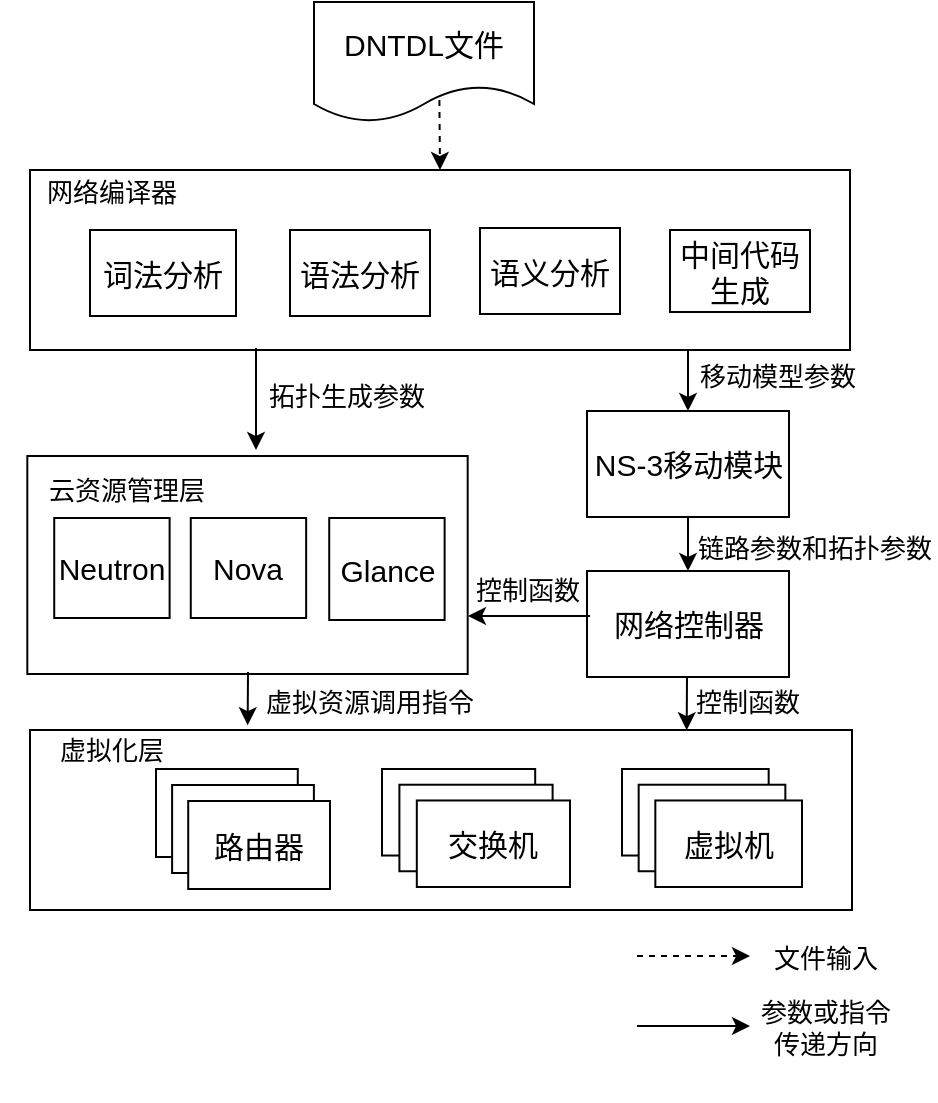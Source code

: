 <mxfile version="11.1.4" type="github"><diagram id="bY07-nObO870DnEHPq97" name="Page-1"><mxGraphModel dx="1185" dy="638" grid="0" gridSize="10" guides="1" tooltips="1" connect="1" arrows="1" fold="1" page="1" pageScale="1" pageWidth="827" pageHeight="1169" math="0" shadow="0"><root><mxCell id="0"/><mxCell id="1" parent="0"/><mxCell id="-Qw9Pk5WUK3uD_2B_7x2-41" value="&lt;font style=&quot;font-size: 13px&quot;&gt;拓扑生成参数&lt;/font&gt;" style="text;html=1;resizable=0;autosize=1;align=center;verticalAlign=middle;points=[];fillColor=none;strokeColor=none;rounded=0;" vertex="1" parent="1"><mxGeometry x="313" y="373" width="90" height="20" as="geometry"/></mxCell><mxCell id="-Qw9Pk5WUK3uD_2B_7x2-79" value="&lt;font style=&quot;font-size: 15px&quot;&gt;DNTDL文件&lt;/font&gt;" style="shape=document;whiteSpace=wrap;html=1;boundedLbl=1;" vertex="1" parent="1"><mxGeometry x="342" y="186" width="110" height="60" as="geometry"/></mxCell><mxCell id="-Qw9Pk5WUK3uD_2B_7x2-80" style="rounded=0;orthogonalLoop=1;jettySize=auto;html=1;entryX=0.5;entryY=0;entryDx=0;entryDy=0;" edge="1" parent="1" target="-Qw9Pk5WUK3uD_2B_7x2-95"><mxGeometry relative="1" as="geometry"><mxPoint x="516" y="397.5" as="targetPoint"/><mxPoint x="529" y="358" as="sourcePoint"/></mxGeometry></mxCell><mxCell id="-Qw9Pk5WUK3uD_2B_7x2-81" style="edgeStyle=none;rounded=0;orthogonalLoop=1;jettySize=auto;html=1;entryX=0.5;entryY=0;entryDx=0;entryDy=0;dashed=1;exitX=0.57;exitY=0.817;exitDx=0;exitDy=0;exitPerimeter=0;" edge="1" parent="1" target="-Qw9Pk5WUK3uD_2B_7x2-82" source="-Qw9Pk5WUK3uD_2B_7x2-79"><mxGeometry relative="1" as="geometry"><mxPoint x="405" y="220" as="sourcePoint"/><mxPoint x="440" y="220" as="targetPoint"/></mxGeometry></mxCell><mxCell id="-Qw9Pk5WUK3uD_2B_7x2-82" value="" style="rounded=0;whiteSpace=wrap;html=1;" vertex="1" parent="1"><mxGeometry x="200" y="270" width="410" height="90" as="geometry"/></mxCell><mxCell id="-Qw9Pk5WUK3uD_2B_7x2-83" value="&lt;font style=&quot;font-size: 13px&quot;&gt;移动模型参数&lt;/font&gt;" style="text;html=1;strokeColor=none;fillColor=none;align=center;verticalAlign=middle;whiteSpace=wrap;rounded=0;" vertex="1" parent="1"><mxGeometry x="518.5" y="363" width="110" height="20" as="geometry"/></mxCell><mxCell id="-Qw9Pk5WUK3uD_2B_7x2-84" value="" style="rounded=0;whiteSpace=wrap;html=1;" vertex="1" parent="1"><mxGeometry x="200" y="550" width="411" height="90" as="geometry"/></mxCell><mxCell id="-Qw9Pk5WUK3uD_2B_7x2-89" value="&lt;font style=&quot;font-size: 13px&quot;&gt;链路参数和拓扑参数&lt;/font&gt;" style="text;html=1;strokeColor=none;fillColor=none;align=center;verticalAlign=middle;whiteSpace=wrap;rounded=0;" vertex="1" parent="1"><mxGeometry x="533" y="448.5" width="119" height="20" as="geometry"/></mxCell><mxCell id="-Qw9Pk5WUK3uD_2B_7x2-90" value="&lt;font style=&quot;font-size: 13px&quot;&gt;网络编译器&lt;/font&gt;" style="text;html=1;strokeColor=none;fillColor=none;align=center;verticalAlign=middle;whiteSpace=wrap;rounded=0;" vertex="1" parent="1"><mxGeometry x="185.5" y="246" width="110" height="70" as="geometry"/></mxCell><mxCell id="-Qw9Pk5WUK3uD_2B_7x2-91" value="&lt;span style=&quot;font-size: 15px&quot;&gt;词法分析&lt;/span&gt;" style="rounded=0;whiteSpace=wrap;html=1;" vertex="1" parent="1"><mxGeometry x="230" y="300" width="73" height="43" as="geometry"/></mxCell><mxCell id="-Qw9Pk5WUK3uD_2B_7x2-92" value="&lt;span style=&quot;font-size: 15px&quot;&gt;语法分析&lt;/span&gt;" style="rounded=0;whiteSpace=wrap;html=1;" vertex="1" parent="1"><mxGeometry x="330" y="300" width="70" height="43" as="geometry"/></mxCell><mxCell id="-Qw9Pk5WUK3uD_2B_7x2-93" value="&lt;span style=&quot;font-size: 15px&quot;&gt;中间代码生成&lt;/span&gt;" style="rounded=0;whiteSpace=wrap;html=1;" vertex="1" parent="1"><mxGeometry x="520" y="300" width="70" height="41" as="geometry"/></mxCell><mxCell id="-Qw9Pk5WUK3uD_2B_7x2-94" value="&lt;span style=&quot;font-size: 15px&quot;&gt;语义分析&lt;/span&gt;" style="rounded=0;whiteSpace=wrap;html=1;" vertex="1" parent="1"><mxGeometry x="425" y="299" width="70" height="43" as="geometry"/></mxCell><mxCell id="-Qw9Pk5WUK3uD_2B_7x2-95" value="&lt;span style=&quot;font-size: 15px&quot;&gt;NS-3移动模块&lt;/span&gt;" style="rounded=0;whiteSpace=wrap;html=1;" vertex="1" parent="1"><mxGeometry x="478.5" y="390.5" width="101" height="53" as="geometry"/></mxCell><mxCell id="-Qw9Pk5WUK3uD_2B_7x2-102" value="&lt;font style=&quot;font-size: 13px&quot;&gt;虚拟化层&lt;/font&gt;" style="text;html=1;strokeColor=none;fillColor=none;align=center;verticalAlign=middle;whiteSpace=wrap;rounded=0;" vertex="1" parent="1"><mxGeometry x="185.5" y="524.5" width="110" height="70" as="geometry"/></mxCell><mxCell id="-Qw9Pk5WUK3uD_2B_7x2-104" style="rounded=0;orthogonalLoop=1;jettySize=auto;html=1;exitX=0.5;exitY=1;exitDx=0;exitDy=0;entryX=0.5;entryY=0;entryDx=0;entryDy=0;" edge="1" parent="1" source="-Qw9Pk5WUK3uD_2B_7x2-95" target="-Qw9Pk5WUK3uD_2B_7x2-111"><mxGeometry relative="1" as="geometry"><mxPoint x="608" y="494" as="sourcePoint"/><mxPoint x="608" y="484" as="targetPoint"/></mxGeometry></mxCell><mxCell id="-Qw9Pk5WUK3uD_2B_7x2-106" style="rounded=0;orthogonalLoop=1;jettySize=auto;html=1;" edge="1" parent="1"><mxGeometry relative="1" as="geometry"><mxPoint x="313" y="359" as="sourcePoint"/><mxPoint x="313" y="410" as="targetPoint"/></mxGeometry></mxCell><mxCell id="-Qw9Pk5WUK3uD_2B_7x2-107" value="" style="endArrow=classic;html=1;dashed=1;" edge="1" parent="1"><mxGeometry width="50" height="50" relative="1" as="geometry"><mxPoint x="503.5" y="663" as="sourcePoint"/><mxPoint x="560" y="663" as="targetPoint"/></mxGeometry></mxCell><mxCell id="-Qw9Pk5WUK3uD_2B_7x2-108" value="" style="endArrow=classic;html=1;" edge="1" parent="1"><mxGeometry width="50" height="50" relative="1" as="geometry"><mxPoint x="503.5" y="698" as="sourcePoint"/><mxPoint x="560" y="698" as="targetPoint"/></mxGeometry></mxCell><mxCell id="-Qw9Pk5WUK3uD_2B_7x2-109" value="&lt;font style=&quot;font-size: 13px&quot;&gt;文件输入&lt;/font&gt;" style="text;html=1;strokeColor=none;fillColor=none;align=center;verticalAlign=middle;whiteSpace=wrap;rounded=0;" vertex="1" parent="1"><mxGeometry x="543" y="628.5" width="110" height="70" as="geometry"/></mxCell><mxCell id="-Qw9Pk5WUK3uD_2B_7x2-110" value="&lt;font style=&quot;font-size: 13px&quot;&gt;参数或指令传递方向&lt;/font&gt;" style="text;html=1;strokeColor=none;fillColor=none;align=center;verticalAlign=middle;whiteSpace=wrap;rounded=0;" vertex="1" parent="1"><mxGeometry x="560" y="661.5" width="76" height="74" as="geometry"/></mxCell><mxCell id="-Qw9Pk5WUK3uD_2B_7x2-111" value="&lt;span style=&quot;font-size: 15px&quot;&gt;网络控制器&lt;/span&gt;" style="rounded=0;whiteSpace=wrap;html=1;" vertex="1" parent="1"><mxGeometry x="478.5" y="470.5" width="101" height="53" as="geometry"/></mxCell><mxCell id="-Qw9Pk5WUK3uD_2B_7x2-118" value="&lt;font style=&quot;font-size: 13px&quot;&gt;控制函数&lt;/font&gt;" style="text;html=1;strokeColor=none;fillColor=none;align=center;verticalAlign=middle;whiteSpace=wrap;rounded=0;" vertex="1" parent="1"><mxGeometry x="504" y="526" width="110" height="20" as="geometry"/></mxCell><mxCell id="-Qw9Pk5WUK3uD_2B_7x2-121" value="" style="group" vertex="1" connectable="0" parent="1"><mxGeometry x="376" y="569.5" width="94" height="59" as="geometry"/></mxCell><mxCell id="-Qw9Pk5WUK3uD_2B_7x2-87" value="&lt;span style=&quot;font-size: 15px&quot;&gt;交换机&lt;/span&gt;" style="rounded=0;whiteSpace=wrap;html=1;" vertex="1" parent="-Qw9Pk5WUK3uD_2B_7x2-121"><mxGeometry width="76.593" height="43.267" as="geometry"/></mxCell><mxCell id="-Qw9Pk5WUK3uD_2B_7x2-119" value="&lt;span style=&quot;font-size: 15px&quot;&gt;交换机&lt;/span&gt;" style="rounded=0;whiteSpace=wrap;html=1;" vertex="1" parent="-Qw9Pk5WUK3uD_2B_7x2-121"><mxGeometry x="8.704" y="7.867" width="76.593" height="43.267" as="geometry"/></mxCell><mxCell id="-Qw9Pk5WUK3uD_2B_7x2-120" value="&lt;span style=&quot;font-size: 15px&quot;&gt;交换机&lt;/span&gt;" style="rounded=0;whiteSpace=wrap;html=1;" vertex="1" parent="-Qw9Pk5WUK3uD_2B_7x2-121"><mxGeometry x="17.407" y="15.733" width="76.593" height="43.267" as="geometry"/></mxCell><mxCell id="-Qw9Pk5WUK3uD_2B_7x2-122" value="" style="group" vertex="1" connectable="0" parent="1"><mxGeometry x="263" y="569.5" width="87" height="60" as="geometry"/></mxCell><mxCell id="-Qw9Pk5WUK3uD_2B_7x2-123" value="&lt;span style=&quot;font-size: 15px&quot;&gt;交换机&lt;/span&gt;" style="rounded=0;whiteSpace=wrap;html=1;" vertex="1" parent="-Qw9Pk5WUK3uD_2B_7x2-122"><mxGeometry width="70.889" height="44.0" as="geometry"/></mxCell><mxCell id="-Qw9Pk5WUK3uD_2B_7x2-124" value="&lt;span style=&quot;font-size: 15px&quot;&gt;交换机&lt;/span&gt;" style="rounded=0;whiteSpace=wrap;html=1;" vertex="1" parent="-Qw9Pk5WUK3uD_2B_7x2-122"><mxGeometry x="8.056" y="8" width="70.889" height="44.0" as="geometry"/></mxCell><mxCell id="-Qw9Pk5WUK3uD_2B_7x2-125" value="&lt;span style=&quot;font-size: 15px&quot;&gt;路由器&lt;/span&gt;" style="rounded=0;whiteSpace=wrap;html=1;" vertex="1" parent="-Qw9Pk5WUK3uD_2B_7x2-122"><mxGeometry x="16.111" y="16" width="70.889" height="44.0" as="geometry"/></mxCell><mxCell id="-Qw9Pk5WUK3uD_2B_7x2-126" value="" style="group" vertex="1" connectable="0" parent="1"><mxGeometry x="496" y="569.5" width="90" height="59" as="geometry"/></mxCell><mxCell id="-Qw9Pk5WUK3uD_2B_7x2-127" value="&lt;span style=&quot;font-size: 15px&quot;&gt;交换机&lt;/span&gt;" style="rounded=0;whiteSpace=wrap;html=1;" vertex="1" parent="-Qw9Pk5WUK3uD_2B_7x2-126"><mxGeometry width="73.333" height="43.267" as="geometry"/></mxCell><mxCell id="-Qw9Pk5WUK3uD_2B_7x2-128" value="&lt;span style=&quot;font-size: 15px&quot;&gt;交换机&lt;/span&gt;" style="rounded=0;whiteSpace=wrap;html=1;" vertex="1" parent="-Qw9Pk5WUK3uD_2B_7x2-126"><mxGeometry x="8.333" y="7.867" width="73.333" height="43.267" as="geometry"/></mxCell><mxCell id="-Qw9Pk5WUK3uD_2B_7x2-129" value="&lt;span style=&quot;font-size: 15px&quot;&gt;虚拟机&lt;/span&gt;" style="rounded=0;whiteSpace=wrap;html=1;" vertex="1" parent="-Qw9Pk5WUK3uD_2B_7x2-126"><mxGeometry x="16.667" y="15.733" width="73.333" height="43.267" as="geometry"/></mxCell><mxCell id="-Qw9Pk5WUK3uD_2B_7x2-105" value="&lt;font style=&quot;font-size: 13px&quot;&gt;虚拟资源调用指令&lt;/font&gt;" style="text;html=1;strokeColor=none;fillColor=none;align=center;verticalAlign=middle;whiteSpace=wrap;rounded=0;" vertex="1" parent="1"><mxGeometry x="315" y="526" width="110" height="20" as="geometry"/></mxCell><mxCell id="-Qw9Pk5WUK3uD_2B_7x2-143" value="&lt;font style=&quot;font-size: 13px&quot;&gt;控制函数&lt;/font&gt;" style="text;html=1;strokeColor=none;fillColor=none;align=center;verticalAlign=middle;whiteSpace=wrap;rounded=0;" vertex="1" parent="1"><mxGeometry x="393.5" y="469.5" width="110" height="20" as="geometry"/></mxCell><mxCell id="-Qw9Pk5WUK3uD_2B_7x2-146" value="" style="group" vertex="1" connectable="0" parent="1"><mxGeometry x="190" y="393" width="250" height="129" as="geometry"/></mxCell><mxCell id="-Qw9Pk5WUK3uD_2B_7x2-147" value="" style="rounded=0;whiteSpace=wrap;html=1;" vertex="1" parent="-Qw9Pk5WUK3uD_2B_7x2-146"><mxGeometry x="8.654" y="20" width="220.192" height="109" as="geometry"/></mxCell><mxCell id="-Qw9Pk5WUK3uD_2B_7x2-149" value="&lt;font style=&quot;font-size: 13px&quot;&gt;云资源管理层&lt;/font&gt;" style="text;html=1;strokeColor=none;fillColor=none;align=center;verticalAlign=middle;whiteSpace=wrap;rounded=0;" vertex="1" parent="-Qw9Pk5WUK3uD_2B_7x2-146"><mxGeometry x="17.788" width="80.882" height="74.321" as="geometry"/></mxCell><mxCell id="-Qw9Pk5WUK3uD_2B_7x2-151" value="&lt;span style=&quot;font-size: 15px&quot;&gt;Neutron&lt;/span&gt;" style="rounded=0;whiteSpace=wrap;html=1;" vertex="1" parent="-Qw9Pk5WUK3uD_2B_7x2-146"><mxGeometry x="22.115" y="51" width="57.692" height="50" as="geometry"/></mxCell><mxCell id="-Qw9Pk5WUK3uD_2B_7x2-153" value="&lt;span style=&quot;font-size: 15px&quot;&gt;Glance&lt;/span&gt;" style="rounded=0;whiteSpace=wrap;html=1;" vertex="1" parent="-Qw9Pk5WUK3uD_2B_7x2-146"><mxGeometry x="159.615" y="51" width="57.692" height="51" as="geometry"/></mxCell><mxCell id="-Qw9Pk5WUK3uD_2B_7x2-152" value="&lt;span style=&quot;font-size: 15px&quot;&gt;Nova&lt;/span&gt;" style="rounded=0;whiteSpace=wrap;html=1;" vertex="1" parent="-Qw9Pk5WUK3uD_2B_7x2-146"><mxGeometry x="90.385" y="51" width="57.692" height="50" as="geometry"/></mxCell><mxCell id="-Qw9Pk5WUK3uD_2B_7x2-156" style="rounded=0;orthogonalLoop=1;jettySize=auto;html=1;entryX=0.547;entryY=-0.004;entryDx=0;entryDy=0;entryPerimeter=0;" edge="1" parent="1"><mxGeometry relative="1" as="geometry"><mxPoint x="309" y="521" as="sourcePoint"/><mxPoint x="308.845" y="547.608" as="targetPoint"/></mxGeometry></mxCell><mxCell id="-Qw9Pk5WUK3uD_2B_7x2-157" style="rounded=0;orthogonalLoop=1;jettySize=auto;html=1;entryX=0.547;entryY=-0.004;entryDx=0;entryDy=0;entryPerimeter=0;" edge="1" parent="1"><mxGeometry relative="1" as="geometry"><mxPoint x="528.5" y="523.5" as="sourcePoint"/><mxPoint x="528.345" y="550.108" as="targetPoint"/></mxGeometry></mxCell><mxCell id="-Qw9Pk5WUK3uD_2B_7x2-159" value="" style="endArrow=classic;html=1;exitX=0.015;exitY=0.425;exitDx=0;exitDy=0;exitPerimeter=0;" edge="1" parent="1" source="-Qw9Pk5WUK3uD_2B_7x2-111"><mxGeometry width="50" height="50" relative="1" as="geometry"><mxPoint x="470" y="493" as="sourcePoint"/><mxPoint x="419" y="493" as="targetPoint"/></mxGeometry></mxCell></root></mxGraphModel></diagram></mxfile>